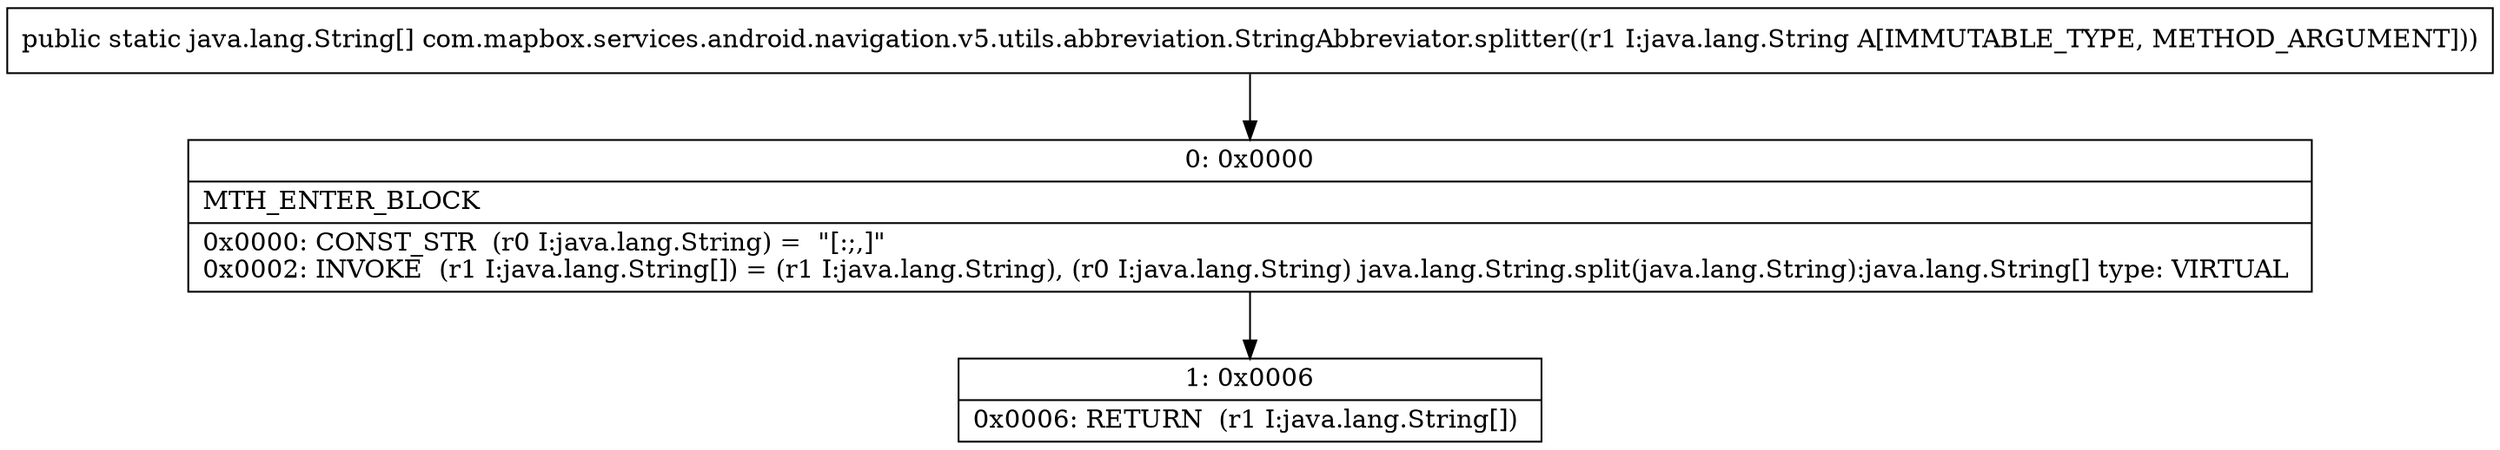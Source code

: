 digraph "CFG forcom.mapbox.services.android.navigation.v5.utils.abbreviation.StringAbbreviator.splitter(Ljava\/lang\/String;)[Ljava\/lang\/String;" {
Node_0 [shape=record,label="{0\:\ 0x0000|MTH_ENTER_BLOCK\l|0x0000: CONST_STR  (r0 I:java.lang.String) =  \"[:;,]\" \l0x0002: INVOKE  (r1 I:java.lang.String[]) = (r1 I:java.lang.String), (r0 I:java.lang.String) java.lang.String.split(java.lang.String):java.lang.String[] type: VIRTUAL \l}"];
Node_1 [shape=record,label="{1\:\ 0x0006|0x0006: RETURN  (r1 I:java.lang.String[]) \l}"];
MethodNode[shape=record,label="{public static java.lang.String[] com.mapbox.services.android.navigation.v5.utils.abbreviation.StringAbbreviator.splitter((r1 I:java.lang.String A[IMMUTABLE_TYPE, METHOD_ARGUMENT])) }"];
MethodNode -> Node_0;
Node_0 -> Node_1;
}

